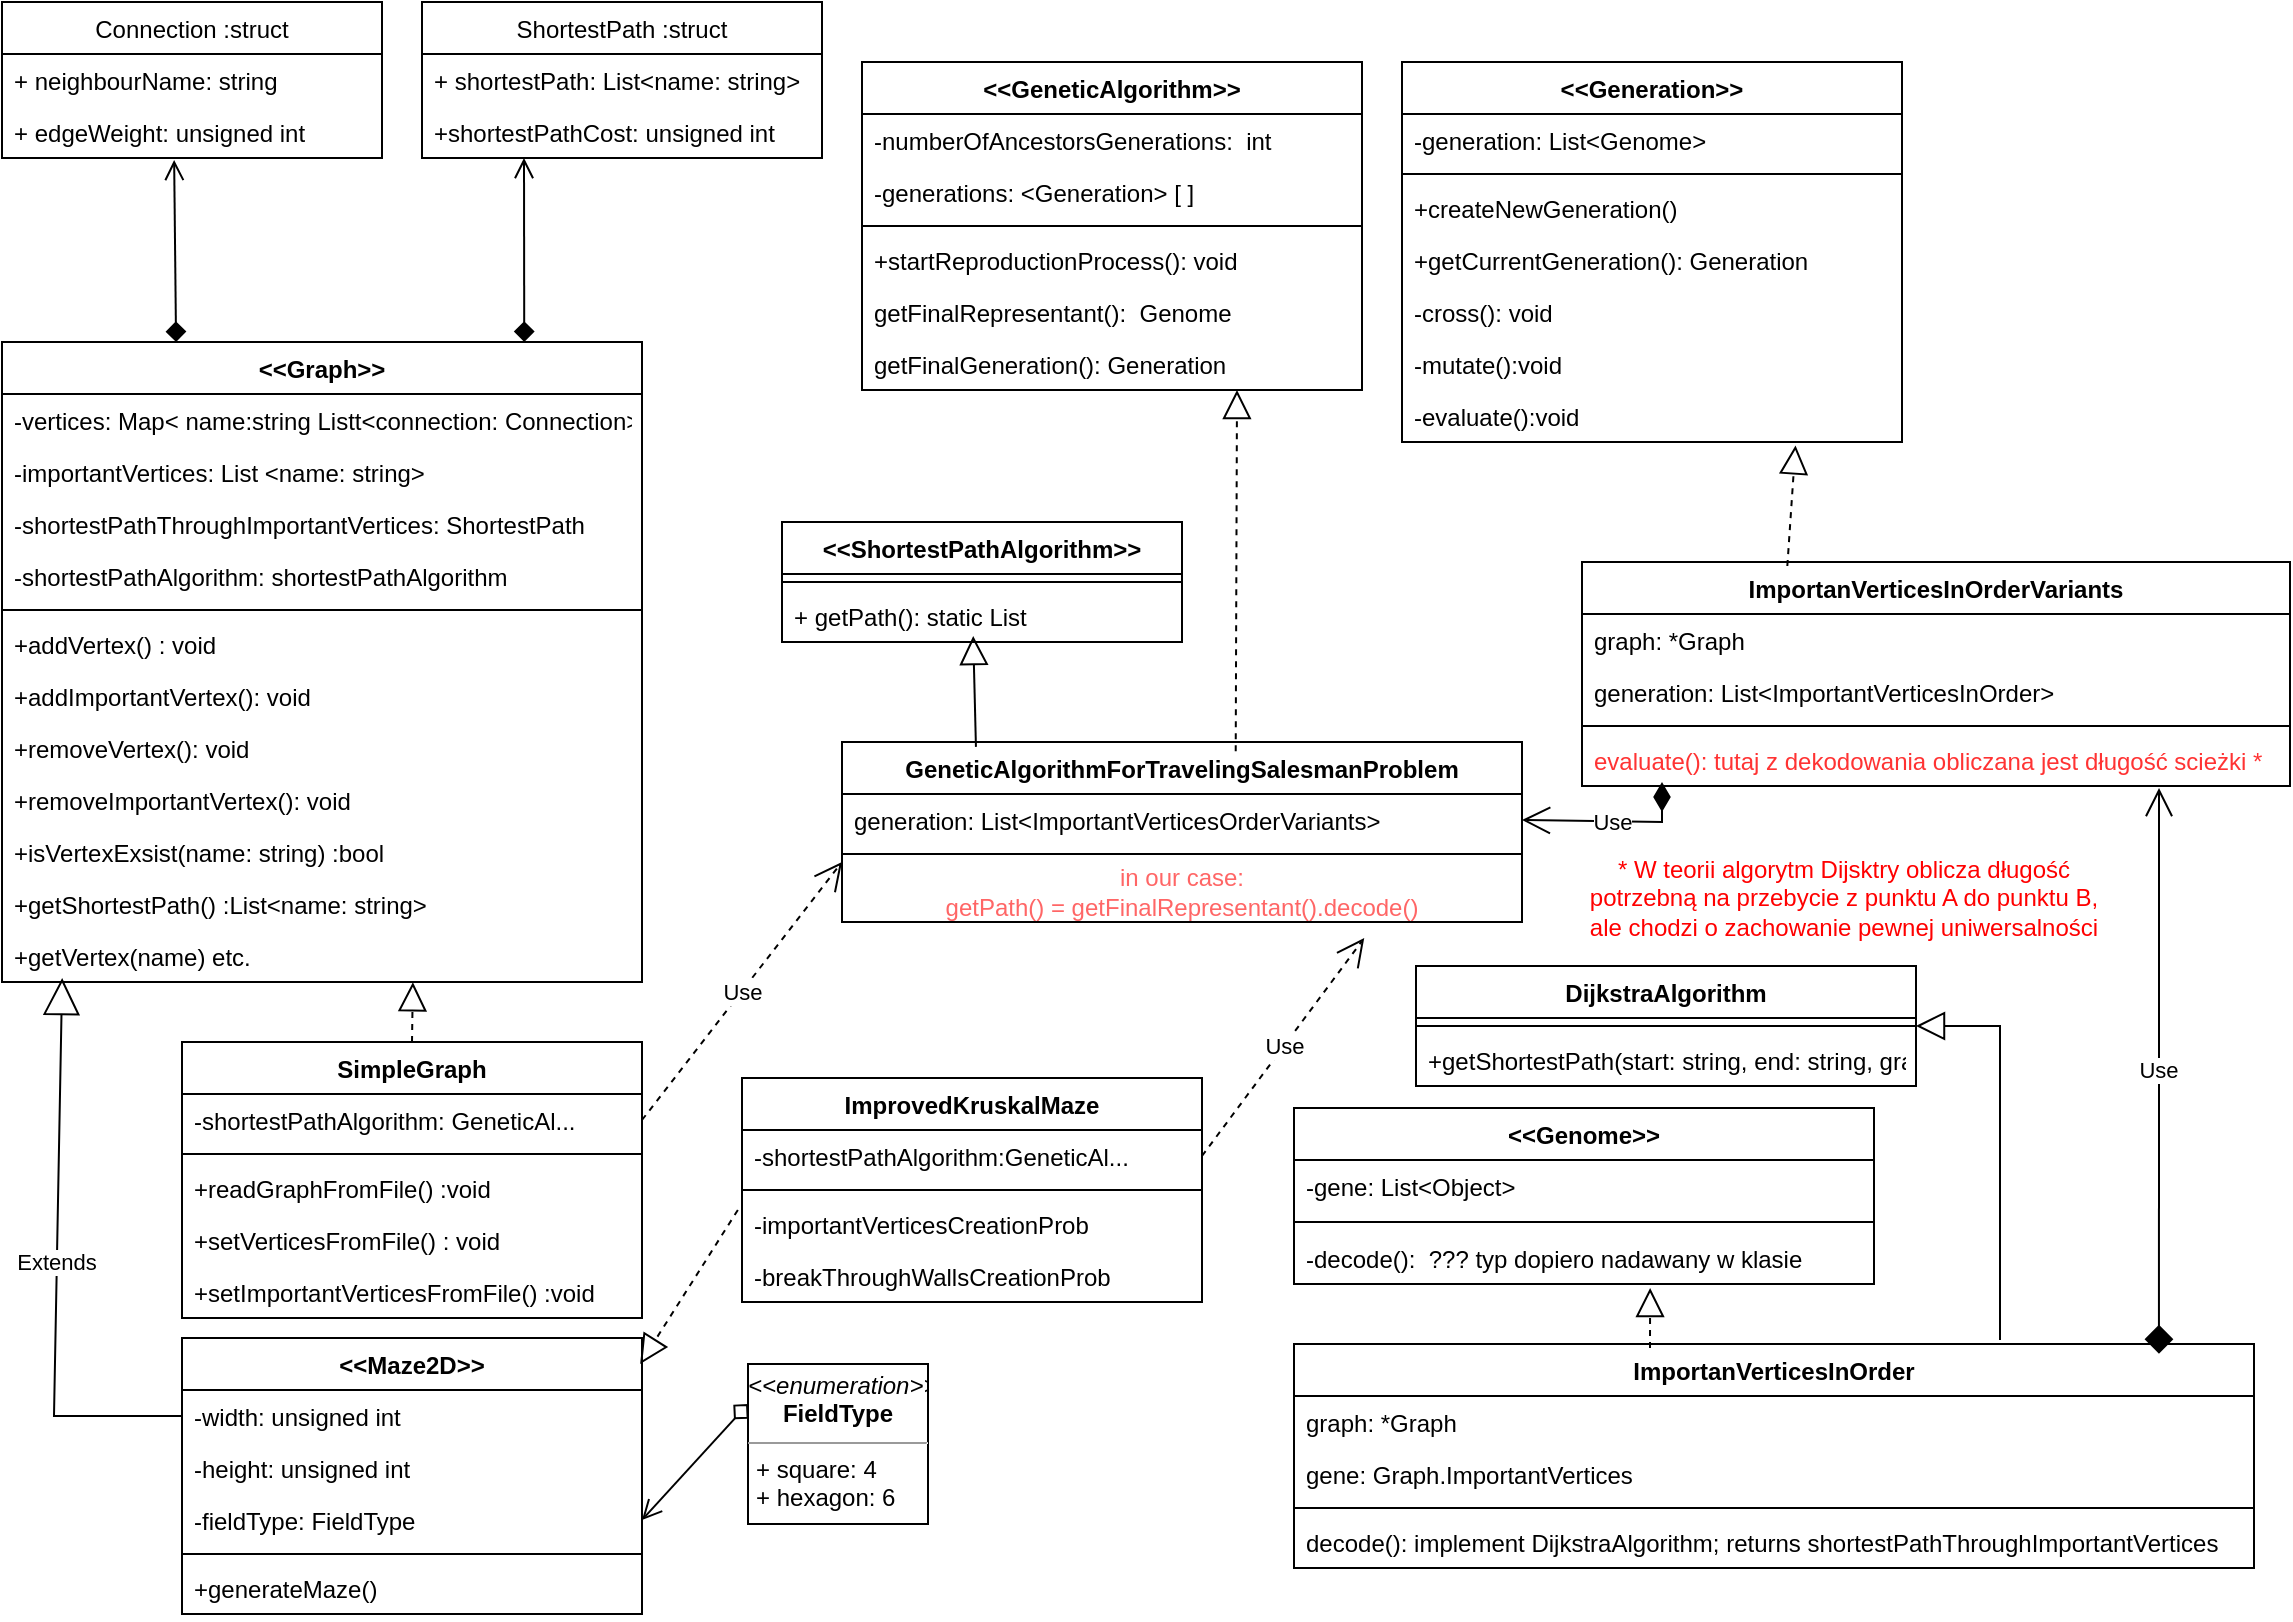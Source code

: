 <mxfile version="20.8.16" type="device"><diagram id="C5RBs43oDa-KdzZeNtuy" name="Page-1"><mxGraphModel dx="1434" dy="836" grid="0" gridSize="10" guides="1" tooltips="1" connect="1" arrows="1" fold="1" page="1" pageScale="1" pageWidth="1169" pageHeight="827" math="0" shadow="0"><root><mxCell id="WIyWlLk6GJQsqaUBKTNV-0"/><mxCell id="WIyWlLk6GJQsqaUBKTNV-1" parent="WIyWlLk6GJQsqaUBKTNV-0"/><mxCell id="E8tObVR5Fw8cJrAxgFBi-1" value="&lt;&lt;Graph&gt;&gt;" style="swimlane;fontStyle=1;align=center;verticalAlign=top;childLayout=stackLayout;horizontal=1;startSize=26;horizontalStack=0;resizeParent=1;resizeParentMax=0;resizeLast=0;collapsible=1;marginBottom=0;" parent="WIyWlLk6GJQsqaUBKTNV-1" vertex="1"><mxGeometry x="21" y="183" width="320" height="320" as="geometry"/></mxCell><mxCell id="E8tObVR5Fw8cJrAxgFBi-2" value="-vertices: Map&lt; name:string Listt&lt;connection: Connection&gt;" style="text;strokeColor=none;fillColor=none;align=left;verticalAlign=top;spacingLeft=4;spacingRight=4;overflow=hidden;rotatable=0;points=[[0,0.5],[1,0.5]];portConstraint=eastwest;" parent="E8tObVR5Fw8cJrAxgFBi-1" vertex="1"><mxGeometry y="26" width="320" height="26" as="geometry"/></mxCell><mxCell id="E8tObVR5Fw8cJrAxgFBi-18" value="-importantVertices: List &lt;name: string&gt;" style="text;strokeColor=none;fillColor=none;align=left;verticalAlign=top;spacingLeft=4;spacingRight=4;overflow=hidden;rotatable=0;points=[[0,0.5],[1,0.5]];portConstraint=eastwest;" parent="E8tObVR5Fw8cJrAxgFBi-1" vertex="1"><mxGeometry y="52" width="320" height="26" as="geometry"/></mxCell><mxCell id="E8tObVR5Fw8cJrAxgFBi-28" value="-shortestPathThroughImportantVertices: ShortestPath" style="text;strokeColor=none;fillColor=none;align=left;verticalAlign=top;spacingLeft=4;spacingRight=4;overflow=hidden;rotatable=0;points=[[0,0.5],[1,0.5]];portConstraint=eastwest;" parent="E8tObVR5Fw8cJrAxgFBi-1" vertex="1"><mxGeometry y="78" width="320" height="26" as="geometry"/></mxCell><mxCell id="E8tObVR5Fw8cJrAxgFBi-19" value="-shortestPathAlgorithm: shortestPathAlgorithm" style="text;strokeColor=none;fillColor=none;align=left;verticalAlign=top;spacingLeft=4;spacingRight=4;overflow=hidden;rotatable=0;points=[[0,0.5],[1,0.5]];portConstraint=eastwest;" parent="E8tObVR5Fw8cJrAxgFBi-1" vertex="1"><mxGeometry y="104" width="320" height="26" as="geometry"/></mxCell><mxCell id="E8tObVR5Fw8cJrAxgFBi-3" value="" style="line;strokeWidth=1;fillColor=none;align=left;verticalAlign=middle;spacingTop=-1;spacingLeft=3;spacingRight=3;rotatable=0;labelPosition=right;points=[];portConstraint=eastwest;strokeColor=inherit;" parent="E8tObVR5Fw8cJrAxgFBi-1" vertex="1"><mxGeometry y="130" width="320" height="8" as="geometry"/></mxCell><mxCell id="E8tObVR5Fw8cJrAxgFBi-4" value="+addVertex() : void" style="text;strokeColor=none;fillColor=none;align=left;verticalAlign=top;spacingLeft=4;spacingRight=4;overflow=hidden;rotatable=0;points=[[0,0.5],[1,0.5]];portConstraint=eastwest;" parent="E8tObVR5Fw8cJrAxgFBi-1" vertex="1"><mxGeometry y="138" width="320" height="26" as="geometry"/></mxCell><mxCell id="E8tObVR5Fw8cJrAxgFBi-25" value="+addImportantVertex(): void" style="text;strokeColor=none;fillColor=none;align=left;verticalAlign=top;spacingLeft=4;spacingRight=4;overflow=hidden;rotatable=0;points=[[0,0.5],[1,0.5]];portConstraint=eastwest;" parent="E8tObVR5Fw8cJrAxgFBi-1" vertex="1"><mxGeometry y="164" width="320" height="26" as="geometry"/></mxCell><mxCell id="E8tObVR5Fw8cJrAxgFBi-46" value="+removeVertex(): void" style="text;strokeColor=none;fillColor=none;align=left;verticalAlign=top;spacingLeft=4;spacingRight=4;overflow=hidden;rotatable=0;points=[[0,0.5],[1,0.5]];portConstraint=eastwest;" parent="E8tObVR5Fw8cJrAxgFBi-1" vertex="1"><mxGeometry y="190" width="320" height="26" as="geometry"/></mxCell><mxCell id="E8tObVR5Fw8cJrAxgFBi-47" value="+removeImportantVertex(): void" style="text;strokeColor=none;fillColor=none;align=left;verticalAlign=top;spacingLeft=4;spacingRight=4;overflow=hidden;rotatable=0;points=[[0,0.5],[1,0.5]];portConstraint=eastwest;" parent="E8tObVR5Fw8cJrAxgFBi-1" vertex="1"><mxGeometry y="216" width="320" height="26" as="geometry"/></mxCell><mxCell id="E8tObVR5Fw8cJrAxgFBi-26" value="+isVertexExsist(name: string) :bool" style="text;strokeColor=none;fillColor=none;align=left;verticalAlign=top;spacingLeft=4;spacingRight=4;overflow=hidden;rotatable=0;points=[[0,0.5],[1,0.5]];portConstraint=eastwest;" parent="E8tObVR5Fw8cJrAxgFBi-1" vertex="1"><mxGeometry y="242" width="320" height="26" as="geometry"/></mxCell><mxCell id="E8tObVR5Fw8cJrAxgFBi-27" value="+getShortestPath() :List&lt;name: string&gt;" style="text;strokeColor=none;fillColor=none;align=left;verticalAlign=top;spacingLeft=4;spacingRight=4;overflow=hidden;rotatable=0;points=[[0,0.5],[1,0.5]];portConstraint=eastwest;" parent="E8tObVR5Fw8cJrAxgFBi-1" vertex="1"><mxGeometry y="268" width="320" height="26" as="geometry"/></mxCell><mxCell id="E8tObVR5Fw8cJrAxgFBi-45" value="+getVertex(name) etc." style="text;strokeColor=none;fillColor=none;align=left;verticalAlign=top;spacingLeft=4;spacingRight=4;overflow=hidden;rotatable=0;points=[[0,0.5],[1,0.5]];portConstraint=eastwest;" parent="E8tObVR5Fw8cJrAxgFBi-1" vertex="1"><mxGeometry y="294" width="320" height="26" as="geometry"/></mxCell><mxCell id="E8tObVR5Fw8cJrAxgFBi-5" value="&lt;&lt;ShortestPathAlgorithm&gt;&gt;" style="swimlane;fontStyle=1;align=center;verticalAlign=top;childLayout=stackLayout;horizontal=1;startSize=26;horizontalStack=0;resizeParent=1;resizeParentMax=0;resizeLast=0;collapsible=1;marginBottom=0;" parent="WIyWlLk6GJQsqaUBKTNV-1" vertex="1"><mxGeometry x="411" y="273" width="200" height="60" as="geometry"/></mxCell><mxCell id="E8tObVR5Fw8cJrAxgFBi-7" value="" style="line;strokeWidth=1;fillColor=none;align=left;verticalAlign=middle;spacingTop=-1;spacingLeft=3;spacingRight=3;rotatable=0;labelPosition=right;points=[];portConstraint=eastwest;strokeColor=inherit;" parent="E8tObVR5Fw8cJrAxgFBi-5" vertex="1"><mxGeometry y="26" width="200" height="8" as="geometry"/></mxCell><mxCell id="E8tObVR5Fw8cJrAxgFBi-8" value="+ getPath(): static List" style="text;strokeColor=none;fillColor=none;align=left;verticalAlign=top;spacingLeft=4;spacingRight=4;overflow=hidden;rotatable=0;points=[[0,0.5],[1,0.5]];portConstraint=eastwest;" parent="E8tObVR5Fw8cJrAxgFBi-5" vertex="1"><mxGeometry y="34" width="200" height="26" as="geometry"/></mxCell><mxCell id="E8tObVR5Fw8cJrAxgFBi-9" value="SimpleGraph" style="swimlane;fontStyle=1;align=center;verticalAlign=top;childLayout=stackLayout;horizontal=1;startSize=26;horizontalStack=0;resizeParent=1;resizeParentMax=0;resizeLast=0;collapsible=1;marginBottom=0;" parent="WIyWlLk6GJQsqaUBKTNV-1" vertex="1"><mxGeometry x="111" y="533" width="230" height="138" as="geometry"/></mxCell><mxCell id="E8tObVR5Fw8cJrAxgFBi-20" value="-shortestPathAlgorithm: GeneticAl..." style="text;strokeColor=none;fillColor=none;align=left;verticalAlign=top;spacingLeft=4;spacingRight=4;overflow=hidden;rotatable=0;points=[[0,0.5],[1,0.5]];portConstraint=eastwest;" parent="E8tObVR5Fw8cJrAxgFBi-9" vertex="1"><mxGeometry y="26" width="230" height="26" as="geometry"/></mxCell><mxCell id="E8tObVR5Fw8cJrAxgFBi-11" value="" style="line;strokeWidth=1;fillColor=none;align=left;verticalAlign=middle;spacingTop=-1;spacingLeft=3;spacingRight=3;rotatable=0;labelPosition=right;points=[];portConstraint=eastwest;strokeColor=inherit;" parent="E8tObVR5Fw8cJrAxgFBi-9" vertex="1"><mxGeometry y="52" width="230" height="8" as="geometry"/></mxCell><mxCell id="E8tObVR5Fw8cJrAxgFBi-23" value="+readGraphFromFile() :void" style="text;strokeColor=none;fillColor=none;align=left;verticalAlign=top;spacingLeft=4;spacingRight=4;overflow=hidden;rotatable=0;points=[[0,0.5],[1,0.5]];portConstraint=eastwest;" parent="E8tObVR5Fw8cJrAxgFBi-9" vertex="1"><mxGeometry y="60" width="230" height="26" as="geometry"/></mxCell><mxCell id="E8tObVR5Fw8cJrAxgFBi-12" value="+setVerticesFromFile() : void" style="text;strokeColor=none;fillColor=none;align=left;verticalAlign=top;spacingLeft=4;spacingRight=4;overflow=hidden;rotatable=0;points=[[0,0.5],[1,0.5]];portConstraint=eastwest;" parent="E8tObVR5Fw8cJrAxgFBi-9" vertex="1"><mxGeometry y="86" width="230" height="26" as="geometry"/></mxCell><mxCell id="E8tObVR5Fw8cJrAxgFBi-22" value="+setImportantVerticesFromFile() :void" style="text;strokeColor=none;fillColor=none;align=left;verticalAlign=top;spacingLeft=4;spacingRight=4;overflow=hidden;rotatable=0;points=[[0,0.5],[1,0.5]];portConstraint=eastwest;" parent="E8tObVR5Fw8cJrAxgFBi-9" vertex="1"><mxGeometry y="112" width="230" height="26" as="geometry"/></mxCell><mxCell id="E8tObVR5Fw8cJrAxgFBi-14" value="Connection :struct" style="swimlane;fontStyle=0;childLayout=stackLayout;horizontal=1;startSize=26;fillColor=none;horizontalStack=0;resizeParent=1;resizeParentMax=0;resizeLast=0;collapsible=1;marginBottom=0;" parent="WIyWlLk6GJQsqaUBKTNV-1" vertex="1"><mxGeometry x="21" y="13" width="190" height="78" as="geometry"/></mxCell><mxCell id="E8tObVR5Fw8cJrAxgFBi-15" value="+ neighbourName: string " style="text;strokeColor=none;fillColor=none;align=left;verticalAlign=top;spacingLeft=4;spacingRight=4;overflow=hidden;rotatable=0;points=[[0,0.5],[1,0.5]];portConstraint=eastwest;" parent="E8tObVR5Fw8cJrAxgFBi-14" vertex="1"><mxGeometry y="26" width="190" height="26" as="geometry"/></mxCell><mxCell id="E8tObVR5Fw8cJrAxgFBi-16" value="+ edgeWeight: unsigned int" style="text;strokeColor=none;fillColor=none;align=left;verticalAlign=top;spacingLeft=4;spacingRight=4;overflow=hidden;rotatable=0;points=[[0,0.5],[1,0.5]];portConstraint=eastwest;" parent="E8tObVR5Fw8cJrAxgFBi-14" vertex="1"><mxGeometry y="52" width="190" height="26" as="geometry"/></mxCell><mxCell id="E8tObVR5Fw8cJrAxgFBi-24" value="" style="endArrow=block;endFill=0;endSize=12;html=1;rounded=0;entryX=0.642;entryY=1.006;entryDx=0;entryDy=0;entryPerimeter=0;exitX=0.5;exitY=0;exitDx=0;exitDy=0;dashed=1;" parent="WIyWlLk6GJQsqaUBKTNV-1" source="E8tObVR5Fw8cJrAxgFBi-9" target="E8tObVR5Fw8cJrAxgFBi-45" edge="1"><mxGeometry width="160" relative="1" as="geometry"><mxPoint x="125" y="583" as="sourcePoint"/><mxPoint x="171" y="323" as="targetPoint"/></mxGeometry></mxCell><mxCell id="E8tObVR5Fw8cJrAxgFBi-42" value="ShortestPath :struct" style="swimlane;fontStyle=0;childLayout=stackLayout;horizontal=1;startSize=26;fillColor=none;horizontalStack=0;resizeParent=1;resizeParentMax=0;resizeLast=0;collapsible=1;marginBottom=0;" parent="WIyWlLk6GJQsqaUBKTNV-1" vertex="1"><mxGeometry x="231" y="13" width="200" height="78" as="geometry"/></mxCell><mxCell id="E8tObVR5Fw8cJrAxgFBi-43" value="+ shortestPath: List&lt;name: string&gt; " style="text;strokeColor=none;fillColor=none;align=left;verticalAlign=top;spacingLeft=4;spacingRight=4;overflow=hidden;rotatable=0;points=[[0,0.5],[1,0.5]];portConstraint=eastwest;" parent="E8tObVR5Fw8cJrAxgFBi-42" vertex="1"><mxGeometry y="26" width="200" height="26" as="geometry"/></mxCell><mxCell id="E8tObVR5Fw8cJrAxgFBi-44" value="+shortestPathCost: unsigned int" style="text;strokeColor=none;fillColor=none;align=left;verticalAlign=top;spacingLeft=4;spacingRight=4;overflow=hidden;rotatable=0;points=[[0,0.5],[1,0.5]];portConstraint=eastwest;" parent="E8tObVR5Fw8cJrAxgFBi-42" vertex="1"><mxGeometry y="52" width="200" height="26" as="geometry"/></mxCell><mxCell id="E8tObVR5Fw8cJrAxgFBi-53" value="&lt;&lt;GeneticAlgorithm&gt;&gt;" style="swimlane;fontStyle=1;align=center;verticalAlign=top;childLayout=stackLayout;horizontal=1;startSize=26;horizontalStack=0;resizeParent=1;resizeParentMax=0;resizeLast=0;collapsible=1;marginBottom=0;fontColor=#000000;" parent="WIyWlLk6GJQsqaUBKTNV-1" vertex="1"><mxGeometry x="451" y="43" width="250" height="164" as="geometry"/></mxCell><mxCell id="E8tObVR5Fw8cJrAxgFBi-60" value="-numberOfAncestorsGenerations:  int" style="text;strokeColor=none;fillColor=none;align=left;verticalAlign=top;spacingLeft=4;spacingRight=4;overflow=hidden;rotatable=0;points=[[0,0.5],[1,0.5]];portConstraint=eastwest;fontColor=#000000;" parent="E8tObVR5Fw8cJrAxgFBi-53" vertex="1"><mxGeometry y="26" width="250" height="26" as="geometry"/></mxCell><mxCell id="E8tObVR5Fw8cJrAxgFBi-54" value="-generations: &lt;Generation&gt; [ ]" style="text;strokeColor=none;fillColor=none;align=left;verticalAlign=top;spacingLeft=4;spacingRight=4;overflow=hidden;rotatable=0;points=[[0,0.5],[1,0.5]];portConstraint=eastwest;fontColor=#000000;" parent="E8tObVR5Fw8cJrAxgFBi-53" vertex="1"><mxGeometry y="52" width="250" height="26" as="geometry"/></mxCell><mxCell id="E8tObVR5Fw8cJrAxgFBi-55" value="" style="line;strokeWidth=1;fillColor=none;align=left;verticalAlign=middle;spacingTop=-1;spacingLeft=3;spacingRight=3;rotatable=0;labelPosition=right;points=[];portConstraint=eastwest;strokeColor=inherit;fontColor=#000000;" parent="E8tObVR5Fw8cJrAxgFBi-53" vertex="1"><mxGeometry y="78" width="250" height="8" as="geometry"/></mxCell><mxCell id="E8tObVR5Fw8cJrAxgFBi-56" value="+startReproductionProcess(): void" style="text;strokeColor=none;fillColor=none;align=left;verticalAlign=top;spacingLeft=4;spacingRight=4;overflow=hidden;rotatable=0;points=[[0,0.5],[1,0.5]];portConstraint=eastwest;fontColor=#000000;" parent="E8tObVR5Fw8cJrAxgFBi-53" vertex="1"><mxGeometry y="86" width="250" height="26" as="geometry"/></mxCell><mxCell id="E8tObVR5Fw8cJrAxgFBi-58" value="getFinalRepresentant():  Genome" style="text;strokeColor=none;fillColor=none;align=left;verticalAlign=top;spacingLeft=4;spacingRight=4;overflow=hidden;rotatable=0;points=[[0,0.5],[1,0.5]];portConstraint=eastwest;fontColor=#000000;" parent="E8tObVR5Fw8cJrAxgFBi-53" vertex="1"><mxGeometry y="112" width="250" height="26" as="geometry"/></mxCell><mxCell id="E8tObVR5Fw8cJrAxgFBi-59" value="getFinalGeneration(): Generation" style="text;strokeColor=none;fillColor=none;align=left;verticalAlign=top;spacingLeft=4;spacingRight=4;overflow=hidden;rotatable=0;points=[[0,0.5],[1,0.5]];portConstraint=eastwest;fontColor=#000000;" parent="E8tObVR5Fw8cJrAxgFBi-53" vertex="1"><mxGeometry y="138" width="250" height="26" as="geometry"/></mxCell><mxCell id="E8tObVR5Fw8cJrAxgFBi-61" value="GeneticAlgorithmForTravelingSalesmanProblem" style="swimlane;fontStyle=1;align=center;verticalAlign=top;childLayout=stackLayout;horizontal=1;startSize=26;horizontalStack=0;resizeParent=1;resizeParentMax=0;resizeLast=0;collapsible=1;marginBottom=0;fontColor=#000000;" parent="WIyWlLk6GJQsqaUBKTNV-1" vertex="1"><mxGeometry x="441" y="383" width="340" height="90" as="geometry"/></mxCell><mxCell id="E8tObVR5Fw8cJrAxgFBi-62" value="generation: List&lt;ImportantVerticesOrderVariants&gt;" style="text;strokeColor=none;fillColor=none;align=left;verticalAlign=top;spacingLeft=4;spacingRight=4;overflow=hidden;rotatable=0;points=[[0,0.5],[1,0.5]];portConstraint=eastwest;fontColor=#000000;" parent="E8tObVR5Fw8cJrAxgFBi-61" vertex="1"><mxGeometry y="26" width="340" height="26" as="geometry"/></mxCell><mxCell id="E8tObVR5Fw8cJrAxgFBi-64" value="" style="line;strokeWidth=1;fillColor=none;align=left;verticalAlign=middle;spacingTop=-1;spacingLeft=3;spacingRight=3;rotatable=0;labelPosition=right;points=[];portConstraint=eastwest;strokeColor=inherit;fontColor=#000000;" parent="E8tObVR5Fw8cJrAxgFBi-61" vertex="1"><mxGeometry y="52" width="340" height="8" as="geometry"/></mxCell><mxCell id="E8tObVR5Fw8cJrAxgFBi-48" value="in our case:&lt;br&gt;getPath() = getFinalRepresentant().decode()" style="text;html=1;strokeColor=none;fillColor=none;align=center;verticalAlign=middle;whiteSpace=wrap;rounded=0;fontColor=#FF6666;" parent="E8tObVR5Fw8cJrAxgFBi-61" vertex="1"><mxGeometry y="60" width="340" height="30" as="geometry"/></mxCell><mxCell id="E8tObVR5Fw8cJrAxgFBi-69" value="" style="endArrow=block;endFill=0;endSize=12;html=1;rounded=0;fontColor=#000000;entryX=0.478;entryY=0.885;entryDx=0;entryDy=0;entryPerimeter=0;exitX=0.197;exitY=0.027;exitDx=0;exitDy=0;exitPerimeter=0;" parent="WIyWlLk6GJQsqaUBKTNV-1" source="E8tObVR5Fw8cJrAxgFBi-61" target="E8tObVR5Fw8cJrAxgFBi-8" edge="1"><mxGeometry width="160" relative="1" as="geometry"><mxPoint x="507" y="443" as="sourcePoint"/><mxPoint x="631" y="423" as="targetPoint"/></mxGeometry></mxCell><mxCell id="E8tObVR5Fw8cJrAxgFBi-71" value="" style="endArrow=block;endFill=0;endSize=12;html=1;rounded=0;fontColor=#000000;entryX=0.75;entryY=1;entryDx=0;entryDy=0;dashed=1;exitX=0.579;exitY=0.051;exitDx=0;exitDy=0;exitPerimeter=0;" parent="WIyWlLk6GJQsqaUBKTNV-1" source="E8tObVR5Fw8cJrAxgFBi-61" target="E8tObVR5Fw8cJrAxgFBi-53" edge="1"><mxGeometry width="160" relative="1" as="geometry"><mxPoint x="681" y="303" as="sourcePoint"/><mxPoint x="631" y="423" as="targetPoint"/></mxGeometry></mxCell><mxCell id="E8tObVR5Fw8cJrAxgFBi-72" value="Use" style="endArrow=open;endSize=12;dashed=1;html=1;rounded=0;fontColor=#000000;exitX=1;exitY=0.5;exitDx=0;exitDy=0;entryX=0;entryY=0;entryDx=0;entryDy=0;" parent="WIyWlLk6GJQsqaUBKTNV-1" source="E8tObVR5Fw8cJrAxgFBi-20" target="E8tObVR5Fw8cJrAxgFBi-48" edge="1"><mxGeometry width="160" relative="1" as="geometry"><mxPoint x="301" y="423" as="sourcePoint"/><mxPoint x="441" y="493" as="targetPoint"/></mxGeometry></mxCell><mxCell id="E8tObVR5Fw8cJrAxgFBi-75" value="&lt;&lt;Generation&gt;&gt;" style="swimlane;fontStyle=1;align=center;verticalAlign=top;childLayout=stackLayout;horizontal=1;startSize=26;horizontalStack=0;resizeParent=1;resizeParentMax=0;resizeLast=0;collapsible=1;marginBottom=0;fontColor=#000000;" parent="WIyWlLk6GJQsqaUBKTNV-1" vertex="1"><mxGeometry x="721" y="43" width="250" height="190" as="geometry"/></mxCell><mxCell id="E8tObVR5Fw8cJrAxgFBi-76" value="-generation: List&lt;Genome&gt;" style="text;strokeColor=none;fillColor=none;align=left;verticalAlign=top;spacingLeft=4;spacingRight=4;overflow=hidden;rotatable=0;points=[[0,0.5],[1,0.5]];portConstraint=eastwest;fontColor=#000000;" parent="E8tObVR5Fw8cJrAxgFBi-75" vertex="1"><mxGeometry y="26" width="250" height="26" as="geometry"/></mxCell><mxCell id="E8tObVR5Fw8cJrAxgFBi-78" value="" style="line;strokeWidth=1;fillColor=none;align=left;verticalAlign=middle;spacingTop=-1;spacingLeft=3;spacingRight=3;rotatable=0;labelPosition=right;points=[];portConstraint=eastwest;strokeColor=inherit;fontColor=#000000;" parent="E8tObVR5Fw8cJrAxgFBi-75" vertex="1"><mxGeometry y="52" width="250" height="8" as="geometry"/></mxCell><mxCell id="E8tObVR5Fw8cJrAxgFBi-79" value="+createNewGeneration()" style="text;strokeColor=none;fillColor=none;align=left;verticalAlign=top;spacingLeft=4;spacingRight=4;overflow=hidden;rotatable=0;points=[[0,0.5],[1,0.5]];portConstraint=eastwest;fontColor=#000000;" parent="E8tObVR5Fw8cJrAxgFBi-75" vertex="1"><mxGeometry y="60" width="250" height="26" as="geometry"/></mxCell><mxCell id="E8tObVR5Fw8cJrAxgFBi-80" value="+getCurrentGeneration(): Generation" style="text;strokeColor=none;fillColor=none;align=left;verticalAlign=top;spacingLeft=4;spacingRight=4;overflow=hidden;rotatable=0;points=[[0,0.5],[1,0.5]];portConstraint=eastwest;fontColor=#000000;" parent="E8tObVR5Fw8cJrAxgFBi-75" vertex="1"><mxGeometry y="86" width="250" height="26" as="geometry"/></mxCell><mxCell id="E8tObVR5Fw8cJrAxgFBi-81" value="-cross(): void" style="text;strokeColor=none;fillColor=none;align=left;verticalAlign=top;spacingLeft=4;spacingRight=4;overflow=hidden;rotatable=0;points=[[0,0.5],[1,0.5]];portConstraint=eastwest;fontColor=#000000;" parent="E8tObVR5Fw8cJrAxgFBi-75" vertex="1"><mxGeometry y="112" width="250" height="26" as="geometry"/></mxCell><mxCell id="E8tObVR5Fw8cJrAxgFBi-82" value="-mutate():void" style="text;strokeColor=none;fillColor=none;align=left;verticalAlign=top;spacingLeft=4;spacingRight=4;overflow=hidden;rotatable=0;points=[[0,0.5],[1,0.5]];portConstraint=eastwest;fontColor=#000000;" parent="E8tObVR5Fw8cJrAxgFBi-75" vertex="1"><mxGeometry y="138" width="250" height="26" as="geometry"/></mxCell><mxCell id="E8tObVR5Fw8cJrAxgFBi-91" value="-evaluate():void" style="text;strokeColor=none;fillColor=none;align=left;verticalAlign=top;spacingLeft=4;spacingRight=4;overflow=hidden;rotatable=0;points=[[0,0.5],[1,0.5]];portConstraint=eastwest;fontColor=#000000;" parent="E8tObVR5Fw8cJrAxgFBi-75" vertex="1"><mxGeometry y="164" width="250" height="26" as="geometry"/></mxCell><mxCell id="E8tObVR5Fw8cJrAxgFBi-83" value="&lt;&lt;Genome&gt;&gt;" style="swimlane;fontStyle=1;align=center;verticalAlign=top;childLayout=stackLayout;horizontal=1;startSize=26;horizontalStack=0;resizeParent=1;resizeParentMax=0;resizeLast=0;collapsible=1;marginBottom=0;fontColor=#000000;" parent="WIyWlLk6GJQsqaUBKTNV-1" vertex="1"><mxGeometry x="667" y="566" width="290" height="88" as="geometry"/></mxCell><mxCell id="E8tObVR5Fw8cJrAxgFBi-84" value="-gene: List&lt;Object&gt;" style="text;strokeColor=none;fillColor=none;align=left;verticalAlign=top;spacingLeft=4;spacingRight=4;overflow=hidden;rotatable=0;points=[[0,0.5],[1,0.5]];portConstraint=eastwest;fontColor=#000000;" parent="E8tObVR5Fw8cJrAxgFBi-83" vertex="1"><mxGeometry y="26" width="290" height="26" as="geometry"/></mxCell><mxCell id="E8tObVR5Fw8cJrAxgFBi-86" value="" style="line;strokeWidth=1;fillColor=none;align=left;verticalAlign=middle;spacingTop=-1;spacingLeft=3;spacingRight=3;rotatable=0;labelPosition=right;points=[];portConstraint=eastwest;strokeColor=inherit;fontColor=#000000;" parent="E8tObVR5Fw8cJrAxgFBi-83" vertex="1"><mxGeometry y="52" width="290" height="10" as="geometry"/></mxCell><mxCell id="E8tObVR5Fw8cJrAxgFBi-87" value="-decode():  ??? typ dopiero nadawany w klasie" style="text;strokeColor=none;fillColor=none;align=left;verticalAlign=top;spacingLeft=4;spacingRight=4;overflow=hidden;rotatable=0;points=[[0,0.5],[1,0.5]];portConstraint=eastwest;fontColor=#000000;" parent="E8tObVR5Fw8cJrAxgFBi-83" vertex="1"><mxGeometry y="62" width="290" height="26" as="geometry"/></mxCell><mxCell id="E8tObVR5Fw8cJrAxgFBi-92" value="DijkstraAlgorithm" style="swimlane;fontStyle=1;align=center;verticalAlign=top;childLayout=stackLayout;horizontal=1;startSize=26;horizontalStack=0;resizeParent=1;resizeParentMax=0;resizeLast=0;collapsible=1;marginBottom=0;fontColor=#000000;" parent="WIyWlLk6GJQsqaUBKTNV-1" vertex="1"><mxGeometry x="728" y="495" width="250" height="60" as="geometry"/></mxCell><mxCell id="E8tObVR5Fw8cJrAxgFBi-95" value="" style="line;strokeWidth=1;fillColor=none;align=left;verticalAlign=middle;spacingTop=-1;spacingLeft=3;spacingRight=3;rotatable=0;labelPosition=right;points=[];portConstraint=eastwest;strokeColor=inherit;fontColor=#000000;" parent="E8tObVR5Fw8cJrAxgFBi-92" vertex="1"><mxGeometry y="26" width="250" height="8" as="geometry"/></mxCell><mxCell id="E8tObVR5Fw8cJrAxgFBi-96" value="+getShortestPath(start: string, end: string, graph: Graph): static List&lt;name: string&gt;" style="text;strokeColor=none;fillColor=none;align=left;verticalAlign=top;spacingLeft=4;spacingRight=4;overflow=hidden;rotatable=0;points=[[0,0.5],[1,0.5]];portConstraint=eastwest;fontColor=#000000;" parent="E8tObVR5Fw8cJrAxgFBi-92" vertex="1"><mxGeometry y="34" width="250" height="26" as="geometry"/></mxCell><mxCell id="fVmv0skZT2Z5xBZ-pmMK-0" value="ImportanVerticesInOrder" style="swimlane;fontStyle=1;align=center;verticalAlign=top;childLayout=stackLayout;horizontal=1;startSize=26;horizontalStack=0;resizeParent=1;resizeParentMax=0;resizeLast=0;collapsible=1;marginBottom=0;fontColor=#000000;" parent="WIyWlLk6GJQsqaUBKTNV-1" vertex="1"><mxGeometry x="667" y="684" width="480" height="112" as="geometry"/></mxCell><mxCell id="fVmv0skZT2Z5xBZ-pmMK-1" value="graph: *Graph" style="text;strokeColor=none;fillColor=none;align=left;verticalAlign=top;spacingLeft=4;spacingRight=4;overflow=hidden;rotatable=0;points=[[0,0.5],[1,0.5]];portConstraint=eastwest;fontColor=#000000;" parent="fVmv0skZT2Z5xBZ-pmMK-0" vertex="1"><mxGeometry y="26" width="480" height="26" as="geometry"/></mxCell><mxCell id="fVmv0skZT2Z5xBZ-pmMK-8" value="gene: Graph.ImportantVertices" style="text;strokeColor=none;fillColor=none;align=left;verticalAlign=top;spacingLeft=4;spacingRight=4;overflow=hidden;rotatable=0;points=[[0,0.5],[1,0.5]];portConstraint=eastwest;fontColor=#000000;" parent="fVmv0skZT2Z5xBZ-pmMK-0" vertex="1"><mxGeometry y="52" width="480" height="26" as="geometry"/></mxCell><mxCell id="fVmv0skZT2Z5xBZ-pmMK-2" value="" style="line;strokeWidth=1;fillColor=none;align=left;verticalAlign=middle;spacingTop=-1;spacingLeft=3;spacingRight=3;rotatable=0;labelPosition=right;points=[];portConstraint=eastwest;strokeColor=inherit;fontColor=#000000;" parent="fVmv0skZT2Z5xBZ-pmMK-0" vertex="1"><mxGeometry y="78" width="480" height="8" as="geometry"/></mxCell><mxCell id="fVmv0skZT2Z5xBZ-pmMK-3" value="decode(): implement DijkstraAlgorithm; returns shortestPathThroughImportantVertices" style="text;strokeColor=none;fillColor=none;align=left;verticalAlign=top;spacingLeft=4;spacingRight=4;overflow=hidden;rotatable=0;points=[[0,0.5],[1,0.5]];portConstraint=eastwest;fontColor=#000000;" parent="fVmv0skZT2Z5xBZ-pmMK-0" vertex="1"><mxGeometry y="86" width="480" height="26" as="geometry"/></mxCell><mxCell id="fVmv0skZT2Z5xBZ-pmMK-10" value="" style="endArrow=block;endFill=0;endSize=12;html=1;rounded=0;entryX=0.614;entryY=1.077;entryDx=0;entryDy=0;entryPerimeter=0;dashed=1;" parent="WIyWlLk6GJQsqaUBKTNV-1" target="E8tObVR5Fw8cJrAxgFBi-87" edge="1"><mxGeometry width="160" relative="1" as="geometry"><mxPoint x="845" y="686" as="sourcePoint"/><mxPoint x="1217" y="886" as="targetPoint"/></mxGeometry></mxCell><mxCell id="fVmv0skZT2Z5xBZ-pmMK-11" value="" style="endArrow=block;endFill=0;endSize=12;html=1;rounded=0;entryX=1;entryY=0.5;entryDx=0;entryDy=0;" parent="WIyWlLk6GJQsqaUBKTNV-1" target="E8tObVR5Fw8cJrAxgFBi-92" edge="1"><mxGeometry width="160" relative="1" as="geometry"><mxPoint x="1020" y="682" as="sourcePoint"/><mxPoint x="1010" y="473" as="targetPoint"/><Array as="points"><mxPoint x="1020" y="525"/></Array></mxGeometry></mxCell><mxCell id="fVmv0skZT2Z5xBZ-pmMK-12" value="ImportanVerticesInOrderVariants" style="swimlane;fontStyle=1;align=center;verticalAlign=top;childLayout=stackLayout;horizontal=1;startSize=26;horizontalStack=0;resizeParent=1;resizeParentMax=0;resizeLast=0;collapsible=1;marginBottom=0;fontColor=#000000;" parent="WIyWlLk6GJQsqaUBKTNV-1" vertex="1"><mxGeometry x="811" y="293" width="354" height="112" as="geometry"/></mxCell><mxCell id="fVmv0skZT2Z5xBZ-pmMK-13" value="graph: *Graph" style="text;strokeColor=none;fillColor=none;align=left;verticalAlign=top;spacingLeft=4;spacingRight=4;overflow=hidden;rotatable=0;points=[[0,0.5],[1,0.5]];portConstraint=eastwest;fontColor=#000000;" parent="fVmv0skZT2Z5xBZ-pmMK-12" vertex="1"><mxGeometry y="26" width="354" height="26" as="geometry"/></mxCell><mxCell id="fVmv0skZT2Z5xBZ-pmMK-14" value="generation: List&lt;ImportantVerticesInOrder&gt;" style="text;strokeColor=none;fillColor=none;align=left;verticalAlign=top;spacingLeft=4;spacingRight=4;overflow=hidden;rotatable=0;points=[[0,0.5],[1,0.5]];portConstraint=eastwest;fontColor=#000000;" parent="fVmv0skZT2Z5xBZ-pmMK-12" vertex="1"><mxGeometry y="52" width="354" height="26" as="geometry"/></mxCell><mxCell id="fVmv0skZT2Z5xBZ-pmMK-15" value="" style="line;strokeWidth=1;fillColor=none;align=left;verticalAlign=middle;spacingTop=-1;spacingLeft=3;spacingRight=3;rotatable=0;labelPosition=right;points=[];portConstraint=eastwest;strokeColor=inherit;fontColor=#000000;" parent="fVmv0skZT2Z5xBZ-pmMK-12" vertex="1"><mxGeometry y="78" width="354" height="8" as="geometry"/></mxCell><mxCell id="fVmv0skZT2Z5xBZ-pmMK-16" value="evaluate(): tutaj z dekodowania obliczana jest długość scieżki *" style="text;strokeColor=none;fillColor=none;align=left;verticalAlign=top;spacingLeft=4;spacingRight=4;overflow=hidden;rotatable=0;points=[[0,0.5],[1,0.5]];portConstraint=eastwest;fontColor=#FF3333;" parent="fVmv0skZT2Z5xBZ-pmMK-12" vertex="1"><mxGeometry y="86" width="354" height="26" as="geometry"/></mxCell><mxCell id="fVmv0skZT2Z5xBZ-pmMK-17" value="" style="endArrow=block;endFill=0;endSize=12;html=1;rounded=0;exitX=0.29;exitY=0.018;exitDx=0;exitDy=0;exitPerimeter=0;dashed=1;entryX=0.787;entryY=1.066;entryDx=0;entryDy=0;entryPerimeter=0;" parent="WIyWlLk6GJQsqaUBKTNV-1" source="fVmv0skZT2Z5xBZ-pmMK-12" target="E8tObVR5Fw8cJrAxgFBi-91" edge="1"><mxGeometry width="160" relative="1" as="geometry"><mxPoint x="1031" y="413" as="sourcePoint"/><mxPoint x="911" y="253" as="targetPoint"/></mxGeometry></mxCell><mxCell id="fVmv0skZT2Z5xBZ-pmMK-18" value="* W teorii algorytm Dijsktry oblicza długość potrzebną na przebycie z punktu A do punktu B, ale chodzi o zachowanie pewnej uniwersalności" style="text;html=1;strokeColor=none;fillColor=none;align=center;verticalAlign=middle;whiteSpace=wrap;rounded=0;fontColor=#FF0000;" parent="WIyWlLk6GJQsqaUBKTNV-1" vertex="1"><mxGeometry x="807" y="446" width="270" height="30" as="geometry"/></mxCell><mxCell id="fVmv0skZT2Z5xBZ-pmMK-20" value="Use" style="endArrow=open;endSize=12;html=1;rounded=0;fontColor=#000000;entryX=0.815;entryY=1.038;entryDx=0;entryDy=0;entryPerimeter=0;exitX=0.901;exitY=0.043;exitDx=0;exitDy=0;exitPerimeter=0;startArrow=diamond;startFill=1;startSize=12;" parent="WIyWlLk6GJQsqaUBKTNV-1" source="fVmv0skZT2Z5xBZ-pmMK-0" target="fVmv0skZT2Z5xBZ-pmMK-16" edge="1"><mxGeometry width="160" relative="1" as="geometry"><mxPoint x="1100" y="683" as="sourcePoint"/><mxPoint x="1100" y="407" as="targetPoint"/><Array as="points"/></mxGeometry></mxCell><mxCell id="fVmv0skZT2Z5xBZ-pmMK-21" value="Use" style="endArrow=open;endSize=12;html=1;rounded=0;fontColor=#000000;entryX=1;entryY=0.5;entryDx=0;entryDy=0;startArrow=diamondThin;startFill=1;startSize=12;" parent="WIyWlLk6GJQsqaUBKTNV-1" target="E8tObVR5Fw8cJrAxgFBi-62" edge="1"><mxGeometry width="160" relative="1" as="geometry"><mxPoint x="851" y="403" as="sourcePoint"/><mxPoint x="1111" y="433" as="targetPoint"/><Array as="points"><mxPoint x="851" y="423"/></Array></mxGeometry></mxCell><mxCell id="fVmv0skZT2Z5xBZ-pmMK-22" value="" style="endArrow=open;startArrow=diamond;endFill=0;startFill=1;endSize=8;html=1;rounded=0;fontColor=#000000;entryX=0.453;entryY=1.038;entryDx=0;entryDy=0;entryPerimeter=0;exitX=0.272;exitY=0;exitDx=0;exitDy=0;exitPerimeter=0;startSize=8;" parent="WIyWlLk6GJQsqaUBKTNV-1" source="E8tObVR5Fw8cJrAxgFBi-1" target="E8tObVR5Fw8cJrAxgFBi-16" edge="1"><mxGeometry width="160" relative="1" as="geometry"><mxPoint x="107" y="183" as="sourcePoint"/><mxPoint x="801" y="323" as="targetPoint"/></mxGeometry></mxCell><mxCell id="fVmv0skZT2Z5xBZ-pmMK-23" value="" style="endArrow=open;startArrow=diamond;endFill=0;startFill=1;endSize=8;html=1;rounded=0;fontColor=#000000;exitX=0.816;exitY=0;exitDx=0;exitDy=0;exitPerimeter=0;entryX=0.255;entryY=1;entryDx=0;entryDy=0;entryPerimeter=0;startSize=8;" parent="WIyWlLk6GJQsqaUBKTNV-1" source="E8tObVR5Fw8cJrAxgFBi-1" target="E8tObVR5Fw8cJrAxgFBi-44" edge="1"><mxGeometry width="160" relative="1" as="geometry"><mxPoint x="641" y="323" as="sourcePoint"/><mxPoint x="801" y="323" as="targetPoint"/></mxGeometry></mxCell><mxCell id="fVmv0skZT2Z5xBZ-pmMK-30" value="Extends" style="endArrow=block;endSize=16;endFill=0;html=1;rounded=0;fontColor=#000000;entryX=0.094;entryY=0.923;entryDx=0;entryDy=0;entryPerimeter=0;exitX=0;exitY=0.5;exitDx=0;exitDy=0;" parent="WIyWlLk6GJQsqaUBKTNV-1" source="fVmv0skZT2Z5xBZ-pmMK-25" target="E8tObVR5Fw8cJrAxgFBi-45" edge="1"><mxGeometry width="160" relative="1" as="geometry"><mxPoint x="51" y="743" as="sourcePoint"/><mxPoint x="-19" y="673" as="targetPoint"/><Array as="points"><mxPoint x="47" y="720"/></Array></mxGeometry></mxCell><mxCell id="fVmv0skZT2Z5xBZ-pmMK-33" value="ImprovedKruskalMaze" style="swimlane;fontStyle=1;align=center;verticalAlign=top;childLayout=stackLayout;horizontal=1;startSize=26;horizontalStack=0;resizeParent=1;resizeParentMax=0;resizeLast=0;collapsible=1;marginBottom=0;" parent="WIyWlLk6GJQsqaUBKTNV-1" vertex="1"><mxGeometry x="391" y="551" width="230" height="112" as="geometry"/></mxCell><mxCell id="fVmv0skZT2Z5xBZ-pmMK-39" value="-shortestPathAlgorithm:GeneticAl..." style="text;strokeColor=none;fillColor=none;align=left;verticalAlign=top;spacingLeft=4;spacingRight=4;overflow=hidden;rotatable=0;points=[[0,0.5],[1,0.5]];portConstraint=eastwest;" parent="fVmv0skZT2Z5xBZ-pmMK-33" vertex="1"><mxGeometry y="26" width="230" height="26" as="geometry"/></mxCell><mxCell id="fVmv0skZT2Z5xBZ-pmMK-41" value="" style="line;strokeWidth=1;fillColor=none;align=left;verticalAlign=middle;spacingTop=-1;spacingLeft=3;spacingRight=3;rotatable=0;labelPosition=right;points=[];portConstraint=eastwest;strokeColor=inherit;" parent="fVmv0skZT2Z5xBZ-pmMK-33" vertex="1"><mxGeometry y="52" width="230" height="8" as="geometry"/></mxCell><mxCell id="fVmv0skZT2Z5xBZ-pmMK-34" value="-importantVerticesCreationProb" style="text;strokeColor=none;fillColor=none;align=left;verticalAlign=top;spacingLeft=4;spacingRight=4;overflow=hidden;rotatable=0;points=[[0,0.5],[1,0.5]];portConstraint=eastwest;" parent="fVmv0skZT2Z5xBZ-pmMK-33" vertex="1"><mxGeometry y="60" width="230" height="26" as="geometry"/></mxCell><mxCell id="fVmv0skZT2Z5xBZ-pmMK-35" value="-breakThroughWallsCreationProb" style="text;strokeColor=none;fillColor=none;align=left;verticalAlign=top;spacingLeft=4;spacingRight=4;overflow=hidden;rotatable=0;points=[[0,0.5],[1,0.5]];portConstraint=eastwest;" parent="fVmv0skZT2Z5xBZ-pmMK-33" vertex="1"><mxGeometry y="86" width="230" height="26" as="geometry"/></mxCell><mxCell id="fVmv0skZT2Z5xBZ-pmMK-40" value="Use" style="endArrow=open;endSize=12;dashed=1;html=1;rounded=0;fontColor=#000000;exitX=1;exitY=0.5;exitDx=0;exitDy=0;entryX=0.768;entryY=1.267;entryDx=0;entryDy=0;entryPerimeter=0;" parent="WIyWlLk6GJQsqaUBKTNV-1" source="fVmv0skZT2Z5xBZ-pmMK-39" target="E8tObVR5Fw8cJrAxgFBi-48" edge="1"><mxGeometry width="160" relative="1" as="geometry"><mxPoint x="731" y="473" as="sourcePoint"/><mxPoint x="891" y="473" as="targetPoint"/></mxGeometry></mxCell><mxCell id="fVmv0skZT2Z5xBZ-pmMK-42" value="&lt;p style=&quot;margin:0px;margin-top:4px;text-align:center;&quot;&gt;&lt;i&gt;&amp;lt;&amp;lt;enumeration&amp;gt;&amp;gt;&lt;/i&gt;&lt;br&gt;&lt;b&gt;FieldType&lt;/b&gt;&lt;/p&gt;&lt;hr size=&quot;1&quot;&gt;&lt;p style=&quot;margin:0px;margin-left:4px;&quot;&gt;+ square: 4&lt;br&gt;+ hexagon: 6&lt;/p&gt;" style="verticalAlign=top;align=left;overflow=fill;fontSize=12;fontFamily=Helvetica;html=1;fontColor=#000000;" parent="WIyWlLk6GJQsqaUBKTNV-1" vertex="1"><mxGeometry x="394" y="694" width="90" height="80" as="geometry"/></mxCell><mxCell id="fVmv0skZT2Z5xBZ-pmMK-44" value="" style="endArrow=open;startArrow=diamond;endFill=0;startFill=0;endSize=8;html=1;rounded=0;fontColor=#000000;exitX=0;exitY=0.25;exitDx=0;exitDy=0;entryX=1;entryY=0.5;entryDx=0;entryDy=0;startSize=8;" parent="WIyWlLk6GJQsqaUBKTNV-1" source="fVmv0skZT2Z5xBZ-pmMK-42" target="fVmv0skZT2Z5xBZ-pmMK-43" edge="1"><mxGeometry width="160" relative="1" as="geometry"><mxPoint x="631" y="463" as="sourcePoint"/><mxPoint x="791" y="463" as="targetPoint"/></mxGeometry></mxCell><mxCell id="fVmv0skZT2Z5xBZ-pmMK-24" value="&lt;&lt;Maze2D&gt;&gt;" style="swimlane;fontStyle=1;align=center;verticalAlign=top;childLayout=stackLayout;horizontal=1;startSize=26;horizontalStack=0;resizeParent=1;resizeParentMax=0;resizeLast=0;collapsible=1;marginBottom=0;" parent="WIyWlLk6GJQsqaUBKTNV-1" vertex="1"><mxGeometry x="111" y="681" width="230" height="138" as="geometry"/></mxCell><mxCell id="fVmv0skZT2Z5xBZ-pmMK-25" value="-width: unsigned int" style="text;strokeColor=none;fillColor=none;align=left;verticalAlign=top;spacingLeft=4;spacingRight=4;overflow=hidden;rotatable=0;points=[[0,0.5],[1,0.5]];portConstraint=eastwest;" parent="fVmv0skZT2Z5xBZ-pmMK-24" vertex="1"><mxGeometry y="26" width="230" height="26" as="geometry"/></mxCell><mxCell id="fVmv0skZT2Z5xBZ-pmMK-32" value="-height: unsigned int" style="text;strokeColor=none;fillColor=none;align=left;verticalAlign=top;spacingLeft=4;spacingRight=4;overflow=hidden;rotatable=0;points=[[0,0.5],[1,0.5]];portConstraint=eastwest;" parent="fVmv0skZT2Z5xBZ-pmMK-24" vertex="1"><mxGeometry y="52" width="230" height="26" as="geometry"/></mxCell><mxCell id="fVmv0skZT2Z5xBZ-pmMK-43" value="-fieldType: FieldType" style="text;strokeColor=none;fillColor=none;align=left;verticalAlign=top;spacingLeft=4;spacingRight=4;overflow=hidden;rotatable=0;points=[[0,0.5],[1,0.5]];portConstraint=eastwest;" parent="fVmv0skZT2Z5xBZ-pmMK-24" vertex="1"><mxGeometry y="78" width="230" height="26" as="geometry"/></mxCell><mxCell id="fVmv0skZT2Z5xBZ-pmMK-26" value="" style="line;strokeWidth=1;fillColor=none;align=left;verticalAlign=middle;spacingTop=-1;spacingLeft=3;spacingRight=3;rotatable=0;labelPosition=right;points=[];portConstraint=eastwest;strokeColor=inherit;" parent="fVmv0skZT2Z5xBZ-pmMK-24" vertex="1"><mxGeometry y="104" width="230" height="8" as="geometry"/></mxCell><mxCell id="fVmv0skZT2Z5xBZ-pmMK-27" value="+generateMaze()" style="text;strokeColor=none;fillColor=none;align=left;verticalAlign=top;spacingLeft=4;spacingRight=4;overflow=hidden;rotatable=0;points=[[0,0.5],[1,0.5]];portConstraint=eastwest;" parent="fVmv0skZT2Z5xBZ-pmMK-24" vertex="1"><mxGeometry y="112" width="230" height="26" as="geometry"/></mxCell><mxCell id="fVmv0skZT2Z5xBZ-pmMK-46" value="" style="endArrow=block;dashed=1;endFill=0;endSize=12;html=1;rounded=0;fontColor=#000000;exitX=-0.009;exitY=0.231;exitDx=0;exitDy=0;exitPerimeter=0;entryX=0.996;entryY=0.094;entryDx=0;entryDy=0;entryPerimeter=0;" parent="WIyWlLk6GJQsqaUBKTNV-1" source="fVmv0skZT2Z5xBZ-pmMK-34" target="fVmv0skZT2Z5xBZ-pmMK-24" edge="1"><mxGeometry width="160" relative="1" as="geometry"><mxPoint x="594" y="734" as="sourcePoint"/><mxPoint x="754" y="734" as="targetPoint"/></mxGeometry></mxCell></root></mxGraphModel></diagram></mxfile>